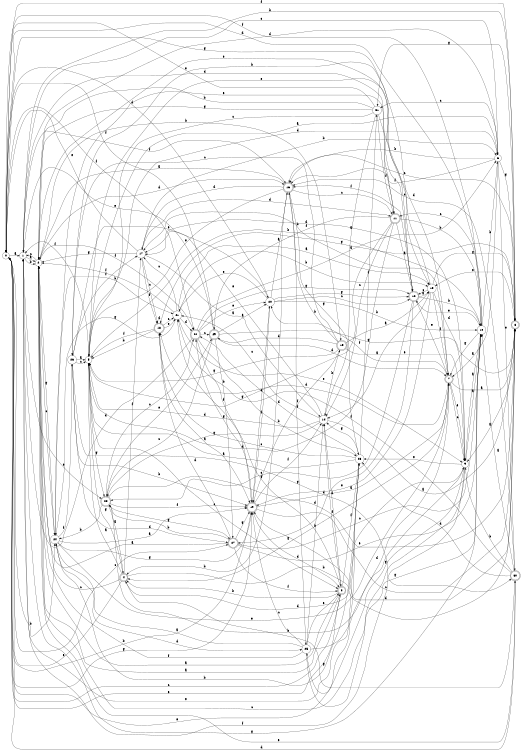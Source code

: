 digraph n26_6 {
__start0 [label="" shape="none"];

rankdir=LR;
size="8,5";

s0 [style="filled", color="black", fillcolor="white" shape="circle", label="0"];
s1 [style="filled", color="black", fillcolor="white" shape="circle", label="1"];
s2 [style="filled", color="black", fillcolor="white" shape="circle", label="2"];
s3 [style="rounded,filled", color="black", fillcolor="white" shape="doublecircle", label="3"];
s4 [style="rounded,filled", color="black", fillcolor="white" shape="doublecircle", label="4"];
s5 [style="filled", color="black", fillcolor="white" shape="circle", label="5"];
s6 [style="filled", color="black", fillcolor="white" shape="circle", label="6"];
s7 [style="rounded,filled", color="black", fillcolor="white" shape="doublecircle", label="7"];
s8 [style="rounded,filled", color="black", fillcolor="white" shape="doublecircle", label="8"];
s9 [style="filled", color="black", fillcolor="white" shape="circle", label="9"];
s10 [style="filled", color="black", fillcolor="white" shape="circle", label="10"];
s11 [style="rounded,filled", color="black", fillcolor="white" shape="doublecircle", label="11"];
s12 [style="rounded,filled", color="black", fillcolor="white" shape="doublecircle", label="12"];
s13 [style="filled", color="black", fillcolor="white" shape="circle", label="13"];
s14 [style="filled", color="black", fillcolor="white" shape="circle", label="14"];
s15 [style="rounded,filled", color="black", fillcolor="white" shape="doublecircle", label="15"];
s16 [style="rounded,filled", color="black", fillcolor="white" shape="doublecircle", label="16"];
s17 [style="filled", color="black", fillcolor="white" shape="circle", label="17"];
s18 [style="rounded,filled", color="black", fillcolor="white" shape="doublecircle", label="18"];
s19 [style="rounded,filled", color="black", fillcolor="white" shape="doublecircle", label="19"];
s20 [style="filled", color="black", fillcolor="white" shape="circle", label="20"];
s21 [style="filled", color="black", fillcolor="white" shape="circle", label="21"];
s22 [style="rounded,filled", color="black", fillcolor="white" shape="doublecircle", label="22"];
s23 [style="filled", color="black", fillcolor="white" shape="circle", label="23"];
s24 [style="filled", color="black", fillcolor="white" shape="circle", label="24"];
s25 [style="filled", color="black", fillcolor="white" shape="circle", label="25"];
s26 [style="filled", color="black", fillcolor="white" shape="circle", label="26"];
s27 [style="rounded,filled", color="black", fillcolor="white" shape="doublecircle", label="27"];
s28 [style="rounded,filled", color="black", fillcolor="white" shape="doublecircle", label="28"];
s29 [style="rounded,filled", color="black", fillcolor="white" shape="doublecircle", label="29"];
s30 [style="rounded,filled", color="black", fillcolor="white" shape="doublecircle", label="30"];
s31 [style="filled", color="black", fillcolor="white" shape="circle", label="31"];
s0 -> s1 [label="a"];
s0 -> s24 [label="b"];
s0 -> s27 [label="c"];
s0 -> s30 [label="d"];
s0 -> s23 [label="e"];
s0 -> s22 [label="f"];
s0 -> s19 [label="g"];
s1 -> s2 [label="a"];
s1 -> s2 [label="b"];
s1 -> s6 [label="c"];
s1 -> s11 [label="d"];
s1 -> s28 [label="e"];
s1 -> s16 [label="f"];
s1 -> s10 [label="g"];
s2 -> s3 [label="a"];
s2 -> s15 [label="b"];
s2 -> s1 [label="c"];
s2 -> s16 [label="d"];
s2 -> s12 [label="e"];
s2 -> s22 [label="f"];
s2 -> s24 [label="g"];
s3 -> s2 [label="a"];
s3 -> s4 [label="b"];
s3 -> s0 [label="c"];
s3 -> s14 [label="d"];
s3 -> s0 [label="e"];
s3 -> s23 [label="f"];
s3 -> s21 [label="g"];
s4 -> s5 [label="a"];
s4 -> s8 [label="b"];
s4 -> s2 [label="c"];
s4 -> s9 [label="d"];
s4 -> s0 [label="e"];
s4 -> s17 [label="f"];
s4 -> s5 [label="g"];
s5 -> s6 [label="a"];
s5 -> s10 [label="b"];
s5 -> s3 [label="c"];
s5 -> s6 [label="d"];
s5 -> s13 [label="e"];
s5 -> s1 [label="f"];
s5 -> s28 [label="g"];
s6 -> s7 [label="a"];
s6 -> s16 [label="b"];
s6 -> s31 [label="c"];
s6 -> s2 [label="d"];
s6 -> s30 [label="e"];
s6 -> s16 [label="f"];
s6 -> s8 [label="g"];
s7 -> s8 [label="a"];
s7 -> s17 [label="b"];
s7 -> s9 [label="c"];
s7 -> s18 [label="d"];
s7 -> s9 [label="e"];
s7 -> s20 [label="f"];
s7 -> s4 [label="g"];
s8 -> s9 [label="a"];
s8 -> s1 [label="b"];
s8 -> s16 [label="c"];
s8 -> s19 [label="d"];
s8 -> s13 [label="e"];
s8 -> s0 [label="f"];
s8 -> s31 [label="g"];
s9 -> s10 [label="a"];
s9 -> s28 [label="b"];
s9 -> s2 [label="c"];
s9 -> s17 [label="d"];
s9 -> s23 [label="e"];
s9 -> s1 [label="f"];
s9 -> s25 [label="g"];
s10 -> s9 [label="a"];
s10 -> s6 [label="b"];
s10 -> s11 [label="c"];
s10 -> s0 [label="d"];
s10 -> s12 [label="e"];
s10 -> s0 [label="f"];
s10 -> s7 [label="g"];
s11 -> s12 [label="a"];
s11 -> s10 [label="b"];
s11 -> s14 [label="c"];
s11 -> s5 [label="d"];
s11 -> s24 [label="e"];
s11 -> s29 [label="f"];
s11 -> s5 [label="g"];
s12 -> s13 [label="a"];
s12 -> s10 [label="b"];
s12 -> s28 [label="c"];
s12 -> s27 [label="d"];
s12 -> s7 [label="e"];
s12 -> s16 [label="f"];
s12 -> s0 [label="g"];
s13 -> s14 [label="a"];
s13 -> s26 [label="b"];
s13 -> s12 [label="c"];
s13 -> s9 [label="d"];
s13 -> s19 [label="e"];
s13 -> s7 [label="f"];
s13 -> s8 [label="g"];
s14 -> s8 [label="a"];
s14 -> s15 [label="b"];
s14 -> s21 [label="c"];
s14 -> s5 [label="d"];
s14 -> s17 [label="e"];
s14 -> s3 [label="f"];
s14 -> s28 [label="g"];
s15 -> s13 [label="a"];
s15 -> s16 [label="b"];
s15 -> s26 [label="c"];
s15 -> s29 [label="d"];
s15 -> s9 [label="e"];
s15 -> s19 [label="f"];
s15 -> s5 [label="g"];
s16 -> s2 [label="a"];
s16 -> s4 [label="b"];
s16 -> s11 [label="c"];
s16 -> s17 [label="d"];
s16 -> s5 [label="e"];
s16 -> s25 [label="f"];
s16 -> s23 [label="g"];
s17 -> s14 [label="a"];
s17 -> s6 [label="b"];
s17 -> s18 [label="c"];
s17 -> s11 [label="d"];
s17 -> s0 [label="e"];
s17 -> s18 [label="f"];
s17 -> s2 [label="g"];
s18 -> s19 [label="a"];
s18 -> s5 [label="b"];
s18 -> s21 [label="c"];
s18 -> s18 [label="d"];
s18 -> s21 [label="e"];
s18 -> s5 [label="f"];
s18 -> s8 [label="g"];
s19 -> s7 [label="a"];
s19 -> s0 [label="b"];
s19 -> s8 [label="c"];
s19 -> s3 [label="d"];
s19 -> s20 [label="e"];
s19 -> s14 [label="f"];
s19 -> s22 [label="g"];
s20 -> s16 [label="a"];
s20 -> s10 [label="b"];
s20 -> s12 [label="c"];
s20 -> s0 [label="d"];
s20 -> s21 [label="e"];
s20 -> s19 [label="f"];
s20 -> s12 [label="g"];
s21 -> s13 [label="a"];
s21 -> s13 [label="b"];
s21 -> s17 [label="c"];
s21 -> s22 [label="d"];
s21 -> s9 [label="e"];
s21 -> s2 [label="f"];
s21 -> s24 [label="g"];
s22 -> s6 [label="a"];
s22 -> s23 [label="b"];
s22 -> s29 [label="c"];
s22 -> s1 [label="d"];
s22 -> s20 [label="e"];
s22 -> s19 [label="f"];
s22 -> s12 [label="g"];
s23 -> s5 [label="a"];
s23 -> s24 [label="b"];
s23 -> s18 [label="c"];
s23 -> s22 [label="d"];
s23 -> s1 [label="e"];
s23 -> s31 [label="f"];
s23 -> s14 [label="g"];
s24 -> s19 [label="a"];
s24 -> s21 [label="b"];
s24 -> s2 [label="c"];
s24 -> s25 [label="d"];
s24 -> s7 [label="e"];
s24 -> s26 [label="f"];
s24 -> s19 [label="g"];
s25 -> s24 [label="a"];
s25 -> s14 [label="b"];
s25 -> s19 [label="c"];
s25 -> s7 [label="d"];
s25 -> s3 [label="e"];
s25 -> s2 [label="f"];
s25 -> s10 [label="g"];
s26 -> s5 [label="a"];
s26 -> s19 [label="b"];
s26 -> s5 [label="c"];
s26 -> s27 [label="d"];
s26 -> s20 [label="e"];
s26 -> s17 [label="f"];
s26 -> s30 [label="g"];
s27 -> s2 [label="a"];
s27 -> s28 [label="b"];
s27 -> s10 [label="c"];
s27 -> s18 [label="d"];
s27 -> s10 [label="e"];
s27 -> s3 [label="f"];
s27 -> s19 [label="g"];
s28 -> s4 [label="a"];
s28 -> s24 [label="b"];
s28 -> s22 [label="c"];
s28 -> s8 [label="d"];
s28 -> s29 [label="e"];
s28 -> s19 [label="f"];
s28 -> s27 [label="g"];
s29 -> s20 [label="a"];
s29 -> s27 [label="b"];
s29 -> s28 [label="c"];
s29 -> s7 [label="d"];
s29 -> s1 [label="e"];
s29 -> s0 [label="f"];
s29 -> s8 [label="g"];
s30 -> s10 [label="a"];
s30 -> s9 [label="b"];
s30 -> s16 [label="c"];
s30 -> s23 [label="d"];
s30 -> s2 [label="e"];
s30 -> s21 [label="f"];
s30 -> s4 [label="g"];
s31 -> s14 [label="a"];
s31 -> s2 [label="b"];
s31 -> s5 [label="c"];
s31 -> s7 [label="d"];
s31 -> s0 [label="e"];
s31 -> s11 [label="f"];
s31 -> s2 [label="g"];

}